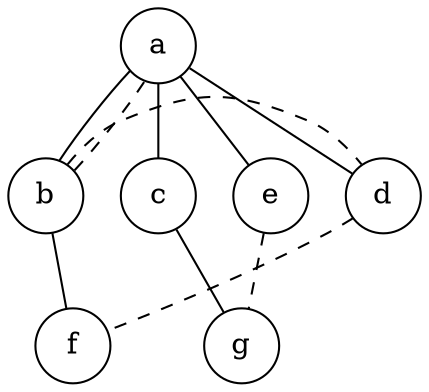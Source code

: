 graph G {
    ordering=out
    node [shape=circle]

    a -- b
    b -- a [style=dashed]
    b -- d [style=dashed]
    b -- f

    a -- c
    c -- g

    a -- e
    e -- g [style=dashed]

    a -- d
    d -- f [style=dashed]

    {rank=same; b c e d}
}
